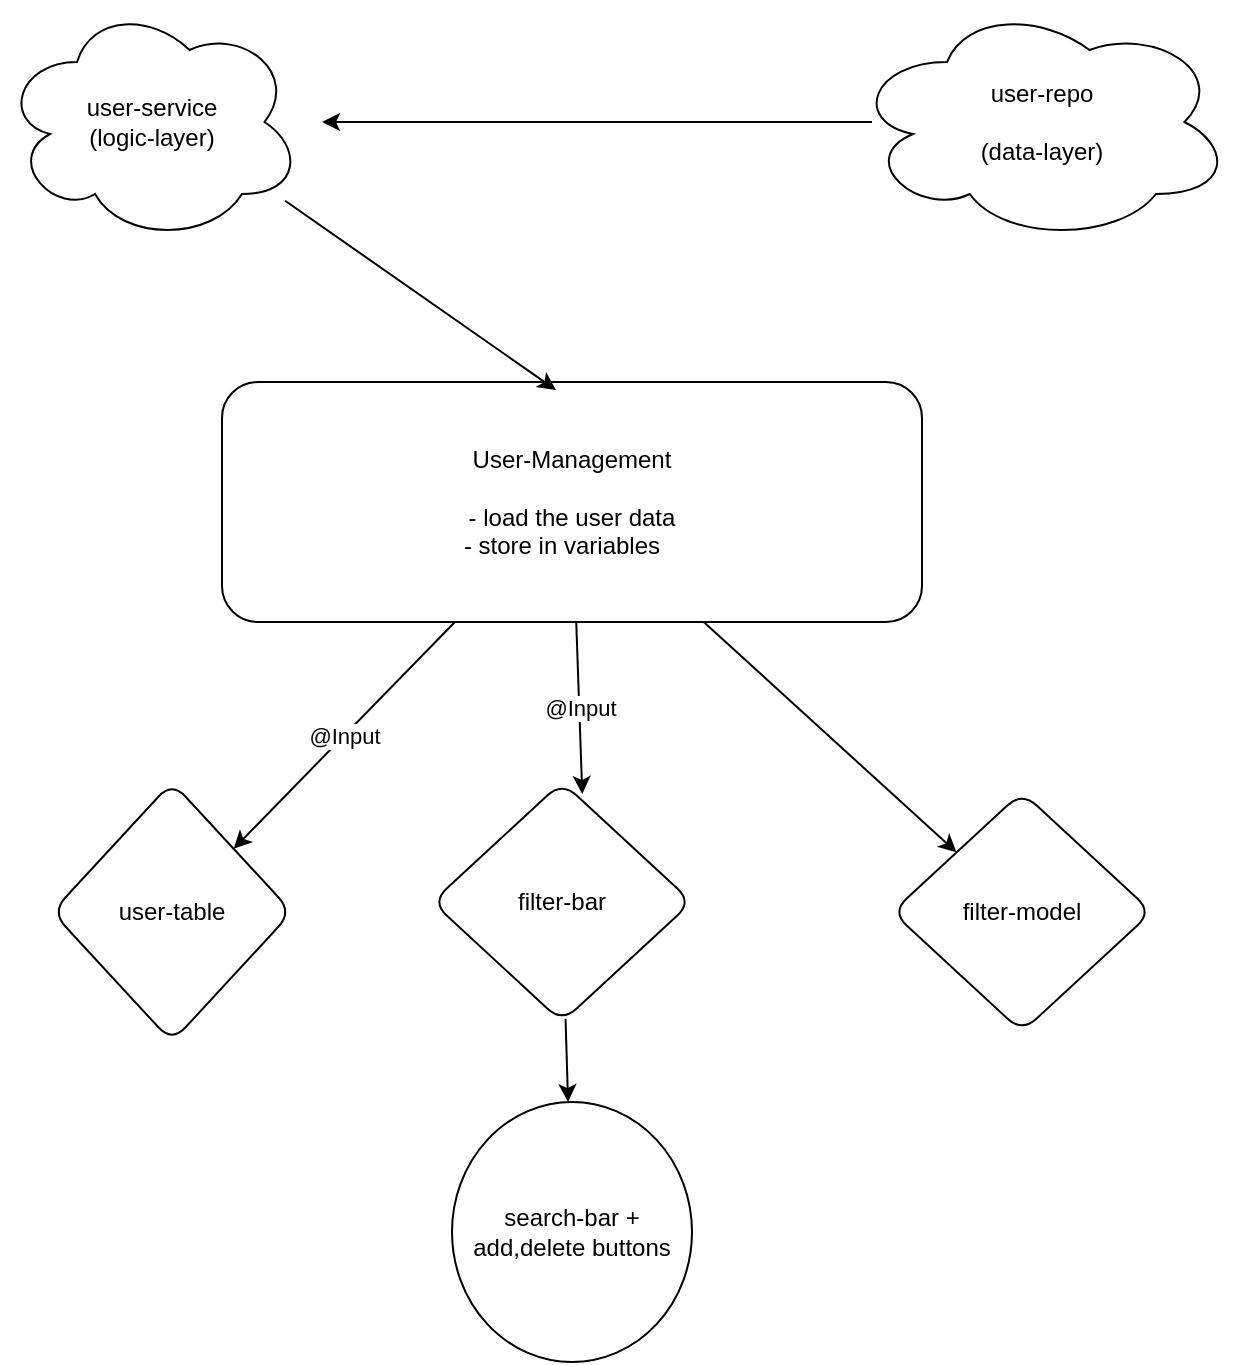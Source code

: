 <mxfile>
    <diagram id="8z6dcW2wJqOH2XDqyycO" name="Page-1">
        <mxGraphModel dx="506" dy="319" grid="1" gridSize="10" guides="1" tooltips="1" connect="1" arrows="1" fold="1" page="1" pageScale="1" pageWidth="850" pageHeight="1100" math="0" shadow="0">
            <root>
                <mxCell id="0"/>
                <mxCell id="1" parent="0"/>
                <mxCell id="4" value="@Input" style="edgeStyle=none;html=1;" parent="1" source="2" target="3" edge="1">
                    <mxGeometry relative="1" as="geometry"/>
                </mxCell>
                <mxCell id="17" value="" style="edgeStyle=none;html=1;" parent="1" source="2" target="16" edge="1">
                    <mxGeometry relative="1" as="geometry"/>
                </mxCell>
                <mxCell id="2" value="User-Management&lt;div&gt;&lt;br&gt;&lt;/div&gt;&lt;div&gt;- load the user data&lt;/div&gt;&lt;div&gt;- store in variables&amp;nbsp; &amp;nbsp;&lt;/div&gt;" style="rounded=1;whiteSpace=wrap;html=1;" parent="1" vertex="1">
                    <mxGeometry x="240" y="230" width="350" height="120" as="geometry"/>
                </mxCell>
                <mxCell id="3" value="user-table" style="rhombus;whiteSpace=wrap;html=1;rounded=1;" parent="1" vertex="1">
                    <mxGeometry x="155" y="430" width="120" height="130" as="geometry"/>
                </mxCell>
                <mxCell id="8" value="" style="edgeStyle=none;html=1;" parent="1" source="5" target="7" edge="1">
                    <mxGeometry relative="1" as="geometry"/>
                </mxCell>
                <mxCell id="5" value="filter-bar" style="rhombus;whiteSpace=wrap;html=1;rounded=1;" parent="1" vertex="1">
                    <mxGeometry x="345" y="430" width="130" height="120" as="geometry"/>
                </mxCell>
                <mxCell id="6" value="@Input" style="edgeStyle=none;html=1;entryX=0.578;entryY=0.05;entryDx=0;entryDy=0;entryPerimeter=0;" parent="1" source="2" target="5" edge="1">
                    <mxGeometry relative="1" as="geometry"/>
                </mxCell>
                <mxCell id="7" value="search-bar + add,delete buttons" style="ellipse;whiteSpace=wrap;html=1;rounded=1;" parent="1" vertex="1">
                    <mxGeometry x="355" y="590" width="120" height="130" as="geometry"/>
                </mxCell>
                <mxCell id="11" value="user-service&lt;div&gt;(logic-layer)&lt;/div&gt;" style="ellipse;shape=cloud;whiteSpace=wrap;html=1;" parent="1" vertex="1">
                    <mxGeometry x="130" y="40" width="150" height="120" as="geometry"/>
                </mxCell>
                <mxCell id="13" style="edgeStyle=none;html=1;" parent="1" edge="1">
                    <mxGeometry relative="1" as="geometry">
                        <mxPoint x="565" y="100" as="sourcePoint"/>
                        <mxPoint x="290" y="100" as="targetPoint"/>
                    </mxGeometry>
                </mxCell>
                <mxCell id="12" value="user-repo&lt;div&gt;&lt;br&gt;&lt;/div&gt;&lt;div&gt;(data-layer)&lt;/div&gt;" style="ellipse;shape=cloud;whiteSpace=wrap;html=1;" parent="1" vertex="1">
                    <mxGeometry x="555" y="40" width="190" height="120" as="geometry"/>
                </mxCell>
                <mxCell id="14" style="edgeStyle=none;html=1;entryX=0.477;entryY=0.033;entryDx=0;entryDy=0;entryPerimeter=0;" parent="1" target="2" edge="1">
                    <mxGeometry relative="1" as="geometry">
                        <mxPoint x="271.571" y="139.393" as="sourcePoint"/>
                    </mxGeometry>
                </mxCell>
                <mxCell id="16" value="filter-model" style="rhombus;whiteSpace=wrap;html=1;rounded=1;" parent="1" vertex="1">
                    <mxGeometry x="575" y="435" width="130" height="120" as="geometry"/>
                </mxCell>
            </root>
        </mxGraphModel>
    </diagram>
</mxfile>